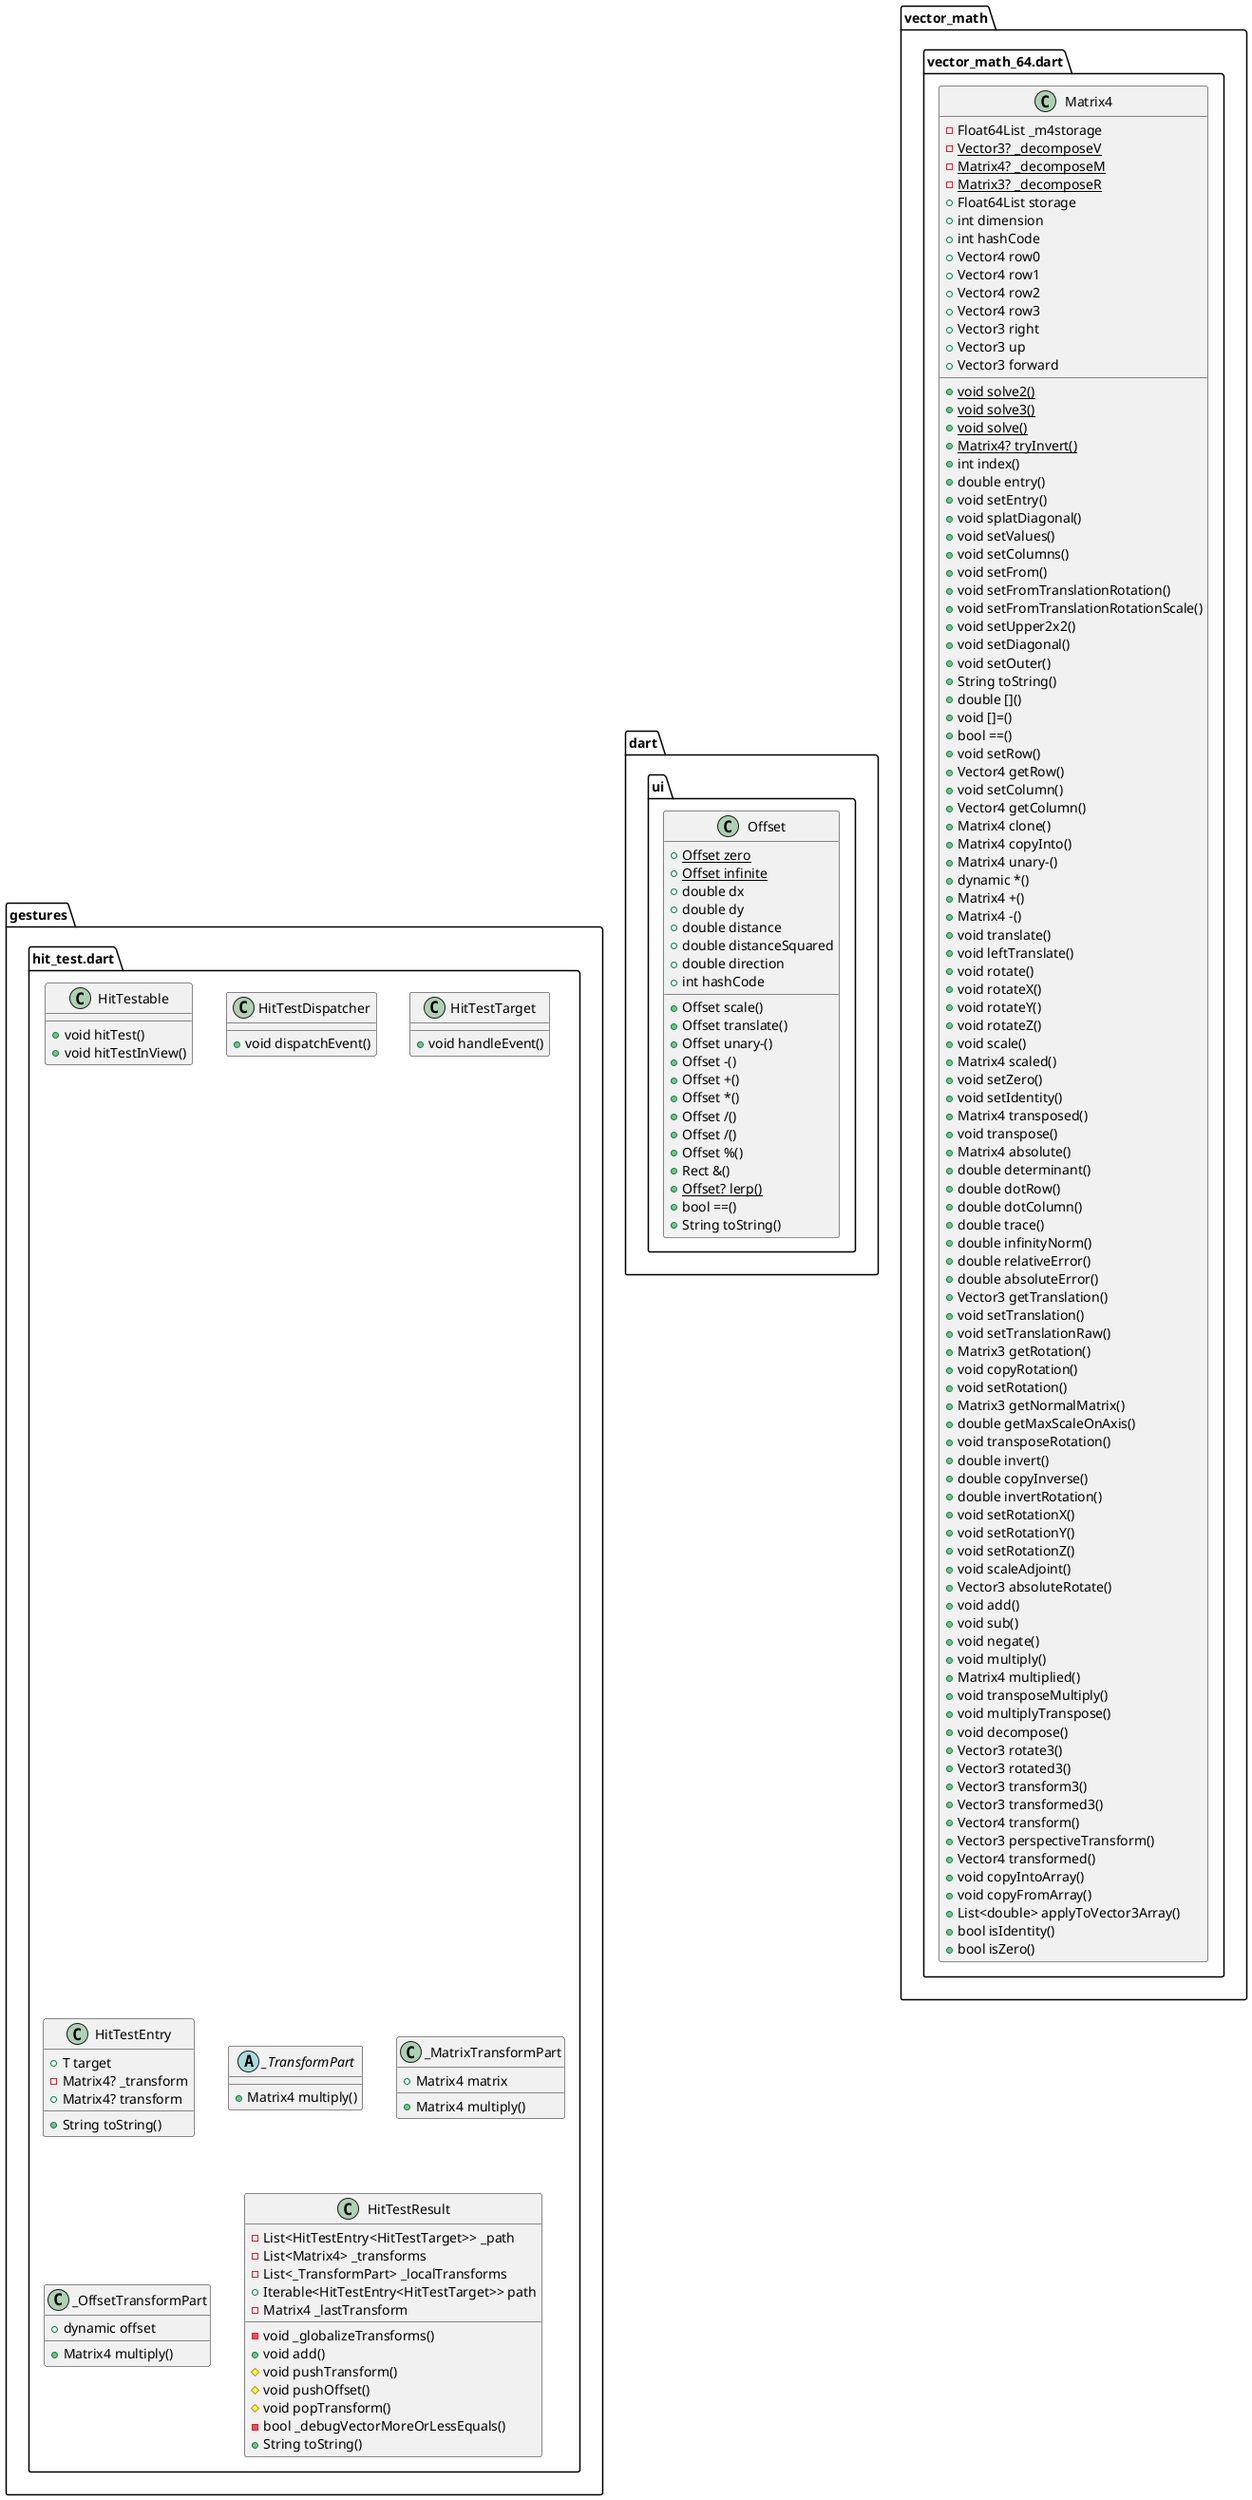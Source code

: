 @startuml
set namespaceSeparator ::

class "gestures::hit_test.dart::HitTestable" {
  +void hitTest()
  +void hitTestInView()
}

class "gestures::hit_test.dart::HitTestDispatcher" {
  +void dispatchEvent()
}

class "gestures::hit_test.dart::HitTestTarget" {
  +void handleEvent()
}

class "gestures::hit_test.dart::HitTestEntry" {
  +T target
  -Matrix4? _transform
  +Matrix4? transform
  +String toString()
}

abstract class "gestures::hit_test.dart::_TransformPart" {
  +Matrix4 multiply()
}

class "gestures::hit_test.dart::_MatrixTransformPart" {
  +Matrix4 matrix
  +Matrix4 multiply()
}

class "gestures::hit_test.dart::_OffsetTransformPart" {
  +dynamic offset
  +Matrix4 multiply()
}

class "gestures::hit_test.dart::HitTestResult" {
  -List<HitTestEntry<HitTestTarget>> _path
  -List<Matrix4> _transforms
  -List<_TransformPart> _localTransforms
  +Iterable<HitTestEntry<HitTestTarget>> path
  -Matrix4 _lastTransform
  -void _globalizeTransforms()
  +void add()
  #void pushTransform()
  #void pushOffset()
  #void popTransform()
  -bool _debugVectorMoreOrLessEquals()
  +String toString()
}

class "dart::ui::Offset" {
  {static} +Offset zero
  {static} +Offset infinite
  +double dx
  +double dy
  +double distance
  +double distanceSquared
  +double direction
  +int hashCode
  +Offset scale()
  +Offset translate()
  +Offset unary-()
  +Offset -()
  +Offset +()
  +Offset *()
  +Offset /()
  +Offset ~/()
  +Offset %()
  +Rect &()
  {static} +Offset? lerp()
  +bool ==()
  +String toString()
}

class "vector_math::vector_math_64.dart::Matrix4" {
  -Float64List _m4storage
  {static} -Vector3? _decomposeV
  {static} -Matrix4? _decomposeM
  {static} -Matrix3? _decomposeR
  +Float64List storage
  +int dimension
  +int hashCode
  +Vector4 row0
  +Vector4 row1
  +Vector4 row2
  +Vector4 row3
  +Vector3 right
  +Vector3 up
  +Vector3 forward
  {static} +void solve2()
  {static} +void solve3()
  {static} +void solve()
  {static} +Matrix4? tryInvert()
  +int index()
  +double entry()
  +void setEntry()
  +void splatDiagonal()
  +void setValues()
  +void setColumns()
  +void setFrom()
  +void setFromTranslationRotation()
  +void setFromTranslationRotationScale()
  +void setUpper2x2()
  +void setDiagonal()
  +void setOuter()
  +String toString()
  +double []()
  +void []=()
  +bool ==()
  +void setRow()
  +Vector4 getRow()
  +void setColumn()
  +Vector4 getColumn()
  +Matrix4 clone()
  +Matrix4 copyInto()
  +Matrix4 unary-()
  +dynamic *()
  +Matrix4 +()
  +Matrix4 -()
  +void translate()
  +void leftTranslate()
  +void rotate()
  +void rotateX()
  +void rotateY()
  +void rotateZ()
  +void scale()
  +Matrix4 scaled()
  +void setZero()
  +void setIdentity()
  +Matrix4 transposed()
  +void transpose()
  +Matrix4 absolute()
  +double determinant()
  +double dotRow()
  +double dotColumn()
  +double trace()
  +double infinityNorm()
  +double relativeError()
  +double absoluteError()
  +Vector3 getTranslation()
  +void setTranslation()
  +void setTranslationRaw()
  +Matrix3 getRotation()
  +void copyRotation()
  +void setRotation()
  +Matrix3 getNormalMatrix()
  +double getMaxScaleOnAxis()
  +void transposeRotation()
  +double invert()
  +double copyInverse()
  +double invertRotation()
  +void setRotationX()
  +void setRotationY()
  +void setRotationZ()
  +void scaleAdjoint()
  +Vector3 absoluteRotate()
  +void add()
  +void sub()
  +void negate()
  +void multiply()
  +Matrix4 multiplied()
  +void transposeMultiply()
  +void multiplyTranspose()
  +void decompose()
  +Vector3 rotate3()
  +Vector3 rotated3()
  +Vector3 transform3()
  +Vector3 transformed3()
  +Vector4 transform()
  +Vector3 perspectiveTransform()
  +Vector4 transformed()
  +void copyIntoArray()
  +void copyFromArray()
  +List<double> applyToVector3Array()
  +bool isIdentity()
  +bool isZero()
}


@enduml